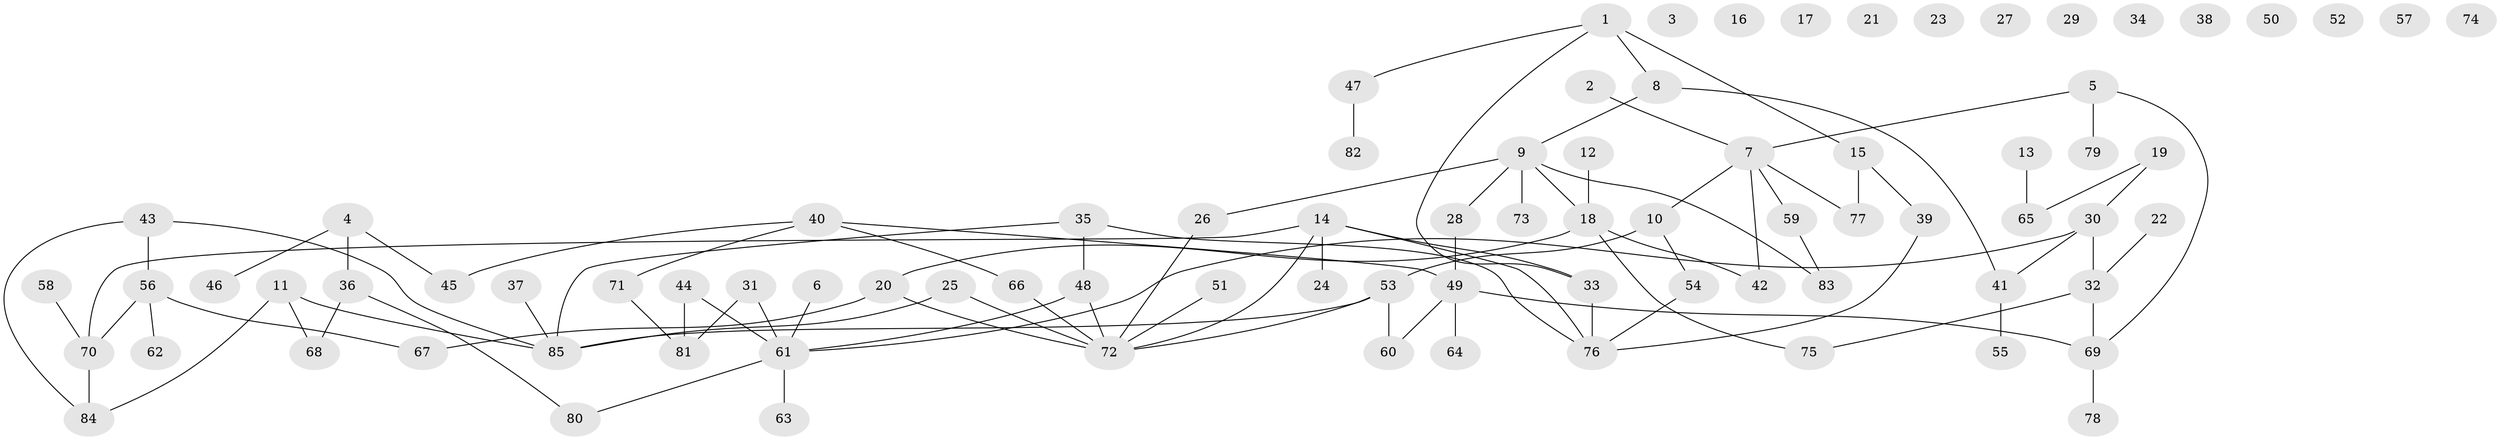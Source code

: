 // Generated by graph-tools (version 1.1) at 2025/33/03/09/25 02:33:55]
// undirected, 85 vertices, 96 edges
graph export_dot {
graph [start="1"]
  node [color=gray90,style=filled];
  1;
  2;
  3;
  4;
  5;
  6;
  7;
  8;
  9;
  10;
  11;
  12;
  13;
  14;
  15;
  16;
  17;
  18;
  19;
  20;
  21;
  22;
  23;
  24;
  25;
  26;
  27;
  28;
  29;
  30;
  31;
  32;
  33;
  34;
  35;
  36;
  37;
  38;
  39;
  40;
  41;
  42;
  43;
  44;
  45;
  46;
  47;
  48;
  49;
  50;
  51;
  52;
  53;
  54;
  55;
  56;
  57;
  58;
  59;
  60;
  61;
  62;
  63;
  64;
  65;
  66;
  67;
  68;
  69;
  70;
  71;
  72;
  73;
  74;
  75;
  76;
  77;
  78;
  79;
  80;
  81;
  82;
  83;
  84;
  85;
  1 -- 8;
  1 -- 15;
  1 -- 33;
  1 -- 47;
  2 -- 7;
  4 -- 36;
  4 -- 45;
  4 -- 46;
  5 -- 7;
  5 -- 69;
  5 -- 79;
  6 -- 61;
  7 -- 10;
  7 -- 42;
  7 -- 59;
  7 -- 77;
  8 -- 9;
  8 -- 41;
  9 -- 18;
  9 -- 26;
  9 -- 28;
  9 -- 73;
  9 -- 83;
  10 -- 53;
  10 -- 54;
  11 -- 68;
  11 -- 84;
  11 -- 85;
  12 -- 18;
  13 -- 65;
  14 -- 24;
  14 -- 33;
  14 -- 70;
  14 -- 72;
  14 -- 76;
  15 -- 39;
  15 -- 77;
  18 -- 20;
  18 -- 42;
  18 -- 75;
  19 -- 30;
  19 -- 65;
  20 -- 67;
  20 -- 72;
  22 -- 32;
  25 -- 72;
  25 -- 85;
  26 -- 72;
  28 -- 49;
  30 -- 32;
  30 -- 41;
  30 -- 61;
  31 -- 61;
  31 -- 81;
  32 -- 69;
  32 -- 75;
  33 -- 76;
  35 -- 48;
  35 -- 76;
  35 -- 85;
  36 -- 68;
  36 -- 80;
  37 -- 85;
  39 -- 76;
  40 -- 45;
  40 -- 49;
  40 -- 66;
  40 -- 71;
  41 -- 55;
  43 -- 56;
  43 -- 84;
  43 -- 85;
  44 -- 61;
  44 -- 81;
  47 -- 82;
  48 -- 61;
  48 -- 72;
  49 -- 60;
  49 -- 64;
  49 -- 69;
  51 -- 72;
  53 -- 60;
  53 -- 72;
  53 -- 85;
  54 -- 76;
  56 -- 62;
  56 -- 67;
  56 -- 70;
  58 -- 70;
  59 -- 83;
  61 -- 63;
  61 -- 80;
  66 -- 72;
  69 -- 78;
  70 -- 84;
  71 -- 81;
}
